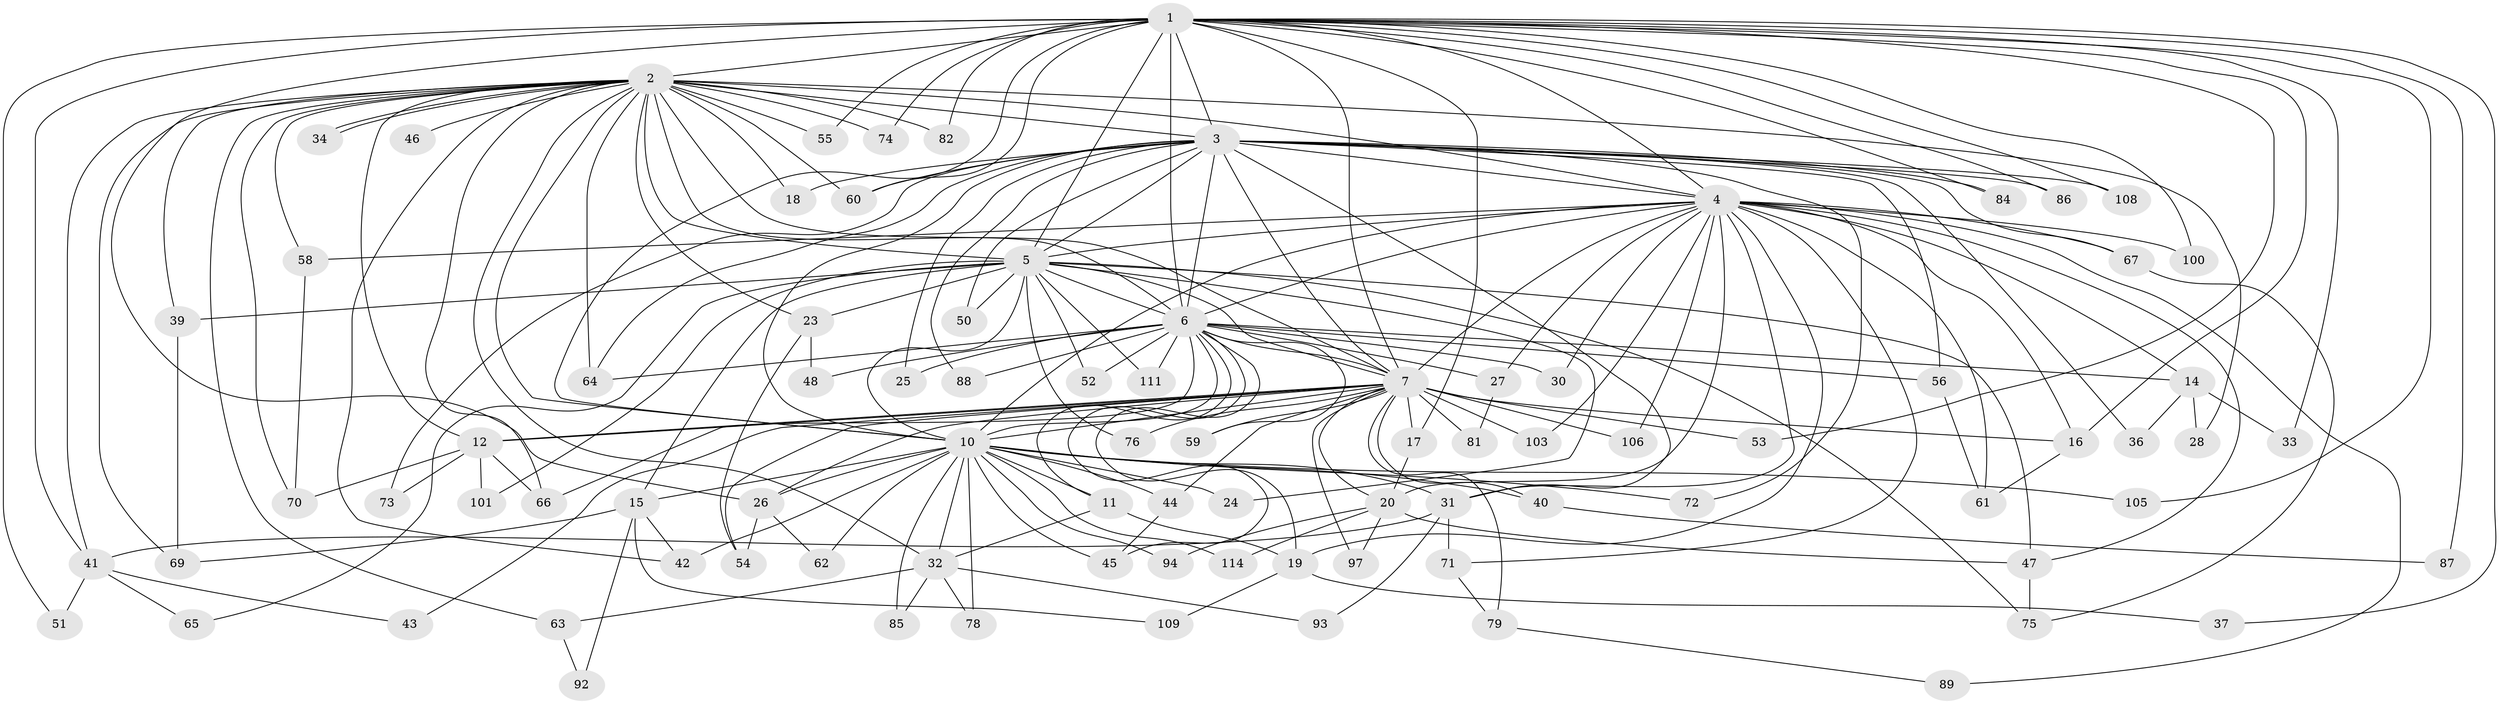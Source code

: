 // Generated by graph-tools (version 1.1) at 2025/23/03/03/25 07:23:47]
// undirected, 88 vertices, 206 edges
graph export_dot {
graph [start="1"]
  node [color=gray90,style=filled];
  1 [super="+9"];
  2 [super="+8"];
  3 [super="+35"];
  4 [super="+107"];
  5 [super="+13"];
  6 [super="+68"];
  7 [super="+21"];
  10 [super="+22"];
  11;
  12 [super="+38"];
  14;
  15 [super="+57"];
  16 [super="+49"];
  17;
  18;
  19 [super="+99"];
  20 [super="+29"];
  23 [super="+113"];
  24;
  25;
  26 [super="+104"];
  27;
  28;
  30;
  31 [super="+91"];
  32 [super="+90"];
  33;
  34;
  36;
  37;
  39;
  40;
  41 [super="+80"];
  42;
  43;
  44;
  45 [super="+95"];
  46;
  47 [super="+98"];
  48;
  50;
  51;
  52;
  53;
  54;
  55;
  56;
  58;
  59;
  60 [super="+102"];
  61;
  62;
  63;
  64 [super="+83"];
  65;
  66;
  67 [super="+96"];
  69 [super="+110"];
  70 [super="+77"];
  71;
  72;
  73;
  74;
  75 [super="+112"];
  76;
  78;
  79;
  81;
  82;
  84;
  85;
  86;
  87;
  88;
  89;
  92;
  93;
  94;
  97;
  100;
  101;
  103;
  105;
  106;
  108;
  109;
  111;
  114;
  1 -- 2 [weight=4];
  1 -- 3 [weight=2];
  1 -- 4 [weight=2];
  1 -- 5 [weight=2];
  1 -- 6 [weight=2];
  1 -- 7 [weight=2];
  1 -- 10 [weight=3];
  1 -- 17;
  1 -- 26;
  1 -- 33;
  1 -- 37;
  1 -- 51;
  1 -- 74;
  1 -- 82;
  1 -- 86;
  1 -- 87;
  1 -- 100;
  1 -- 105;
  1 -- 108;
  1 -- 16;
  1 -- 84;
  1 -- 53;
  1 -- 55;
  1 -- 60;
  1 -- 41;
  2 -- 3 [weight=2];
  2 -- 4 [weight=2];
  2 -- 5 [weight=3];
  2 -- 6 [weight=2];
  2 -- 7 [weight=2];
  2 -- 10 [weight=2];
  2 -- 18;
  2 -- 28;
  2 -- 34;
  2 -- 34;
  2 -- 39;
  2 -- 41;
  2 -- 46 [weight=2];
  2 -- 55;
  2 -- 63;
  2 -- 66;
  2 -- 74;
  2 -- 64;
  2 -- 69;
  2 -- 70;
  2 -- 82;
  2 -- 23;
  2 -- 32;
  2 -- 42;
  2 -- 58;
  2 -- 60;
  2 -- 12;
  3 -- 4;
  3 -- 5 [weight=2];
  3 -- 6;
  3 -- 7;
  3 -- 10;
  3 -- 18;
  3 -- 25;
  3 -- 36;
  3 -- 50;
  3 -- 73;
  3 -- 86;
  3 -- 88;
  3 -- 108;
  3 -- 67 [weight=2];
  3 -- 84;
  3 -- 72;
  3 -- 56;
  3 -- 31;
  3 -- 60;
  3 -- 64;
  4 -- 5;
  4 -- 6;
  4 -- 7;
  4 -- 10;
  4 -- 14;
  4 -- 16;
  4 -- 19;
  4 -- 20;
  4 -- 27;
  4 -- 30;
  4 -- 31;
  4 -- 47;
  4 -- 58;
  4 -- 67;
  4 -- 71;
  4 -- 89;
  4 -- 100;
  4 -- 103;
  4 -- 106;
  4 -- 61;
  5 -- 6;
  5 -- 7;
  5 -- 10;
  5 -- 15;
  5 -- 23;
  5 -- 24;
  5 -- 39;
  5 -- 47;
  5 -- 50;
  5 -- 52;
  5 -- 65;
  5 -- 75;
  5 -- 76;
  5 -- 101;
  5 -- 111;
  6 -- 7 [weight=2];
  6 -- 10;
  6 -- 11;
  6 -- 14;
  6 -- 25;
  6 -- 27;
  6 -- 30;
  6 -- 45;
  6 -- 48;
  6 -- 52;
  6 -- 56;
  6 -- 59;
  6 -- 64;
  6 -- 88;
  6 -- 111;
  6 -- 66;
  6 -- 19;
  7 -- 10;
  7 -- 12;
  7 -- 12;
  7 -- 17;
  7 -- 20;
  7 -- 26;
  7 -- 40;
  7 -- 43;
  7 -- 44;
  7 -- 53;
  7 -- 54;
  7 -- 59;
  7 -- 76;
  7 -- 79;
  7 -- 81;
  7 -- 97;
  7 -- 106;
  7 -- 16;
  7 -- 103;
  10 -- 11;
  10 -- 15;
  10 -- 24;
  10 -- 31;
  10 -- 40;
  10 -- 42;
  10 -- 45;
  10 -- 72;
  10 -- 78;
  10 -- 85;
  10 -- 94;
  10 -- 105;
  10 -- 114;
  10 -- 44;
  10 -- 62;
  10 -- 32;
  10 -- 26;
  11 -- 19;
  11 -- 32;
  12 -- 73;
  12 -- 101;
  12 -- 66;
  12 -- 70;
  14 -- 28;
  14 -- 33;
  14 -- 36;
  15 -- 92;
  15 -- 109;
  15 -- 42;
  15 -- 69;
  16 -- 61;
  17 -- 20;
  19 -- 37;
  19 -- 109;
  20 -- 94;
  20 -- 114;
  20 -- 47;
  20 -- 97;
  23 -- 48;
  23 -- 54;
  26 -- 54;
  26 -- 62;
  27 -- 81;
  31 -- 41;
  31 -- 71;
  31 -- 93;
  32 -- 63;
  32 -- 78;
  32 -- 85;
  32 -- 93;
  39 -- 69;
  40 -- 87;
  41 -- 43;
  41 -- 51;
  41 -- 65;
  44 -- 45;
  47 -- 75;
  56 -- 61;
  58 -- 70;
  63 -- 92;
  67 -- 75;
  71 -- 79;
  79 -- 89;
}
